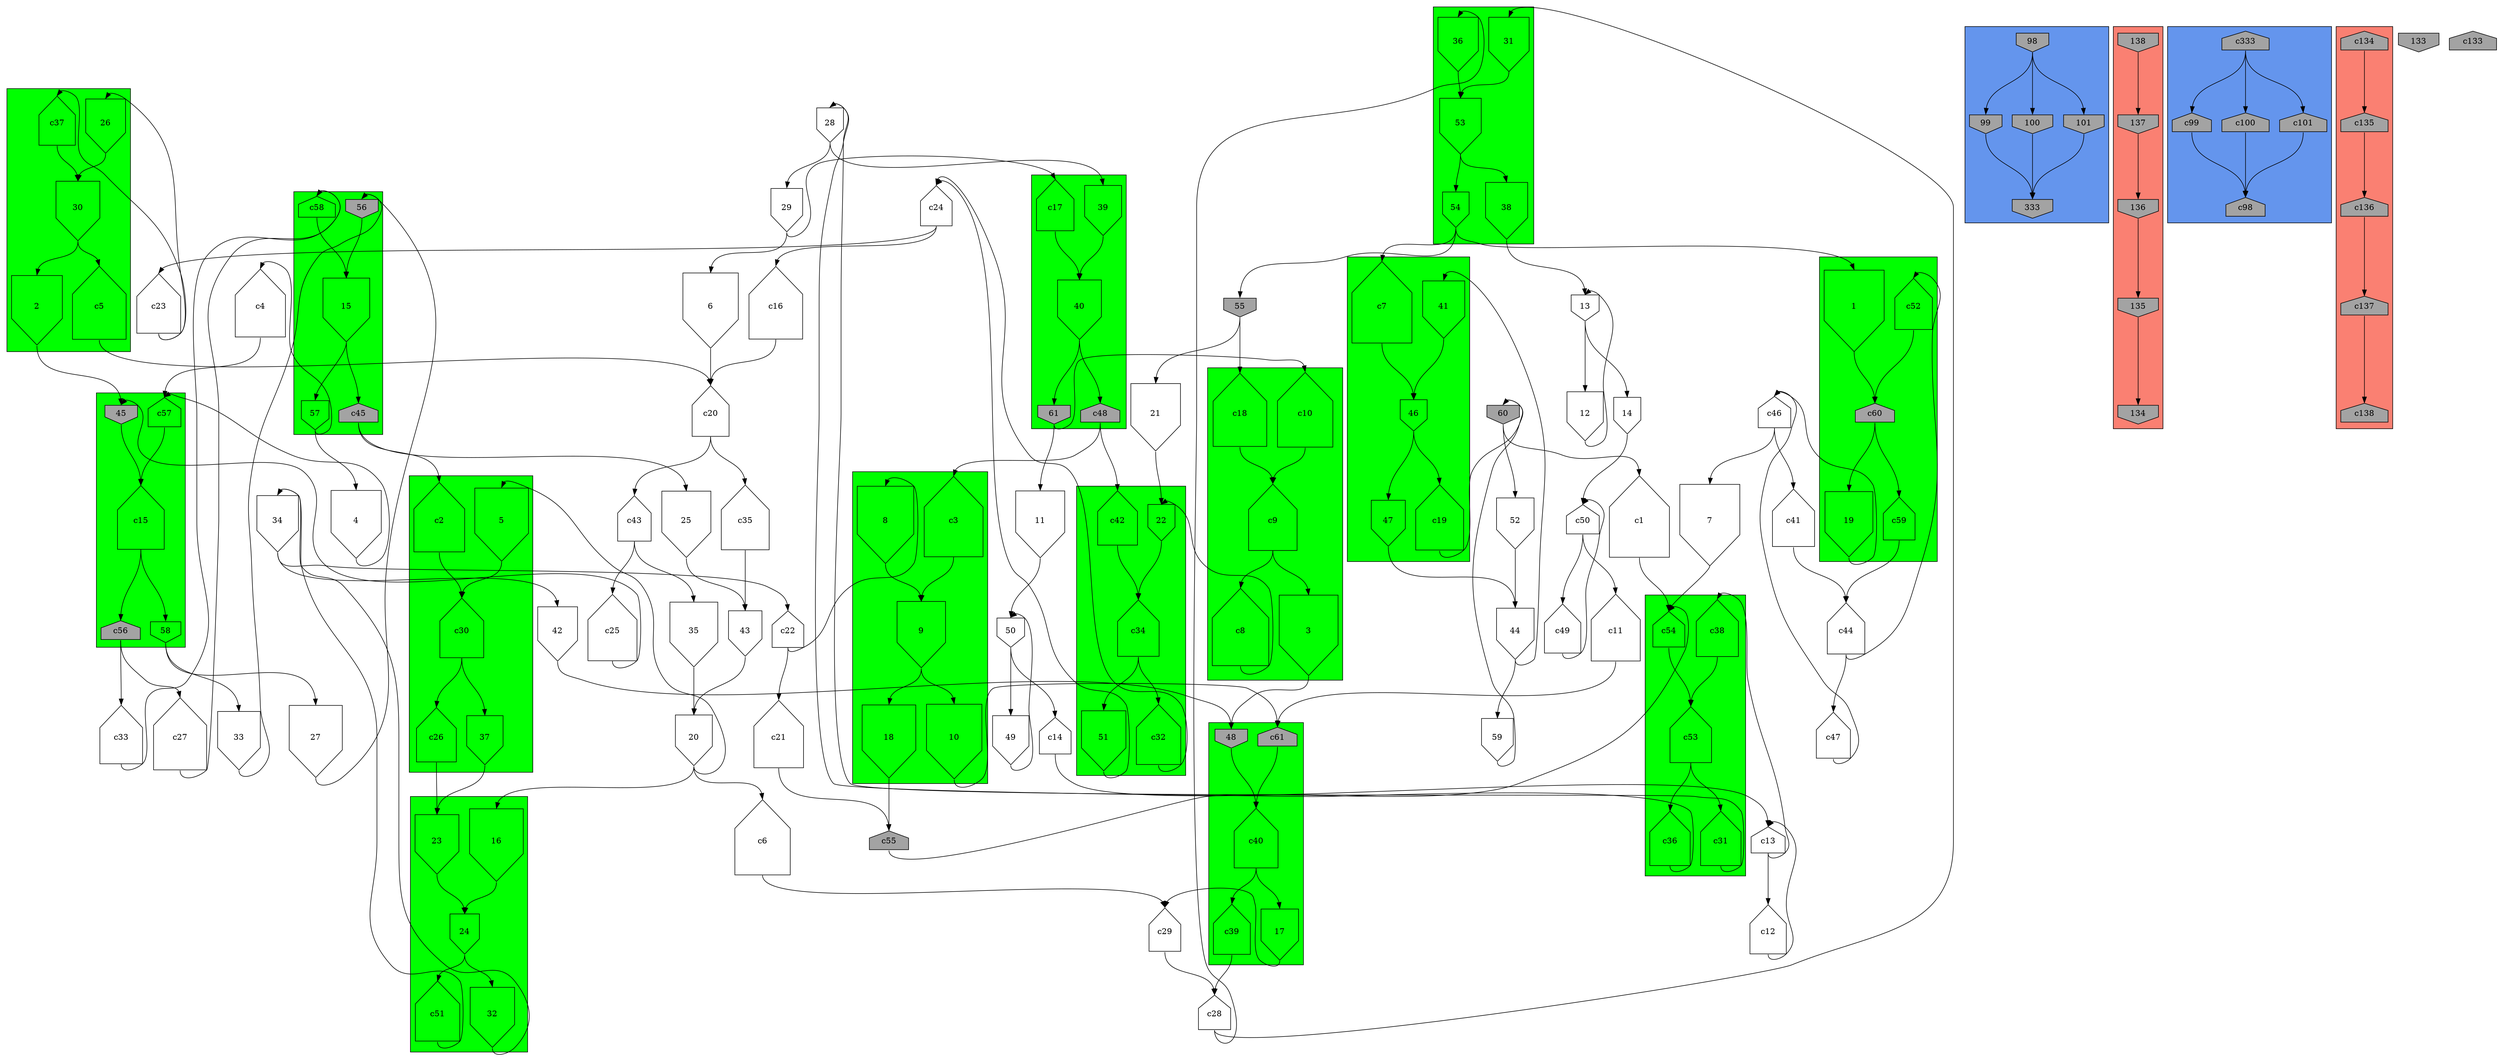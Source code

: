 digraph asm {
	size="200,200";
	node [];
	edge [headport=n,tailport=s];
	c46 [height=0.836044,width=0.556805,shape=house];
	7 [height=2.16816,width=1.444,shape=invhouse];
	28 [height=0.919292,width=0.612249,shape=invhouse];
	29 [height=1.14988,width=0.765819,shape=invhouse];
	6 [height=1.99667,width=1.32978,shape=invhouse];
	c20 [height=1.3414,width=0.893369,shape=house];
	c43 [height=1.2093,width=0.805391,shape=house];
	c25 [height=1.76464,width=1.17525,shape=house];
	c27 [height=1.90989,width=1.27199,shape=house];
	34 [height=1.49932,width=0.99855,shape=invhouse];
	c22 [height=0.976853,width=0.650584,shape=house];
	c29 [height=1.14988,width=0.765819,shape=house];
	c28 [height=0.919292,width=0.612249,shape=house];
	13 [height=0.69074,width=0.460033,shape=invhouse];
	12 [height=1.30996,width=0.872435,shape=invhouse];
	14 [height=0.976853,width=0.650584,shape=invhouse];
	c50 [height=0.775925,width=0.516766,shape=house];
	c11 [height=1.77197,width=1.18013,shape=house];
	c49 [height=1.30674,width=0.870289,shape=house];
	60 [height=0.5,width=0.333,shape=invhouse,style=filled,fillcolor=gray64];
	c1 [height=2.17182,width=1.44644,shape=house];
	52 [height=1.36061,width=0.906166,shape=invhouse];
	44 [height=1.35834,width=0.904657,shape=invhouse];
	59 [height=1.14063,width=0.759658,shape=invhouse];
	55 [height=0.5,width=0.333,shape=invhouse,style=filled,fillcolor=gray64];
	42 [height=1.44807,width=0.964415,shape=invhouse];
	c24 [height=1.07057,width=0.713002,shape=house];
	c16 [height=1.93209,width=1.28677,shape=house];
	c23 [height=1.57662,width=1.05003,shape=house];
	11 [height=1.77197,width=1.18013,shape=invhouse];
	50 [height=0.775925,width=0.516766,shape=invhouse];
	c14 [height=0.976853,width=0.650584,shape=house];
	c13 [height=0.69074,width=0.460033,shape=house];
	c12 [height=1.30996,width=0.872435,shape=house];
	49 [height=1.30674,width=0.870289,shape=invhouse];
	21 [height=1.78631,width=1.18968,shape=invhouse];
	c6 [height=1.99667,width=1.32978,shape=house];
	20 [height=1.3414,width=0.893369,shape=invhouse];
	43 [height=1.2093,width=0.805391,shape=invhouse];
	25 [height=1.76464,width=1.17525,shape=invhouse];
	c35 [height=1.72428,width=1.14837,shape=house];
	35 [height=1.72428,width=1.14837,shape=invhouse];
	c55 [height=0.5,width=0.333,shape=house,style=filled,fillcolor=gray64];
	c21 [height=1.78631,width=1.18968,shape=house];
	c4 [height=1.80965,width=1.20523,shape=house];
	4 [height=1.80965,width=1.20523,shape=invhouse];
	27 [height=1.90989,width=1.27199,shape=invhouse];
	33 [height=1.54965,width=1.03206,shape=invhouse];
	c33 [height=1.54965,width=1.03206,shape=house];
	c41 [height=1.52657,width=1.0167,shape=house];
	c44 [height=1.35834,width=0.904657,shape=house];
	c47 [height=1.22121,width=0.813328,shape=house];
subgraph cluster_R1_c52_c60_19_c59 {
	1 [height=2.17182,width=1.44644,shape=invhouse];
	c52 [height=1.36061,width=0.906166,shape=house];
	c60 [height=0.5,width=0.333,shape=house,style=filled,fillcolor=gray64];
	19 [height=1.73527,width=1.15569,shape=invhouse];
	c59 [height=1.14063,width=0.759658,shape=house];
	style=filled;
	fillcolor=green;
}
subgraph cluster_Rc38_c54_c53_c31_c36 {
	c38 [height=1.52045,width=1.01262,shape=house];
	c54 [height=0.95031,width=0.632907,shape=house];
	c53 [height=1.49261,width=0.994079,shape=house];
	c31 [height=1.45045,width=0.965999,shape=house];
	c36 [height=1.45045,width=0.965999,shape=house];
	style=filled;
	fillcolor=green;
}
subgraph cluster_R45_c57_c15_c56_58 {
	45 [height=0.5,width=0.333,shape=invhouse,style=filled,fillcolor=gray64];
	c57 [height=0.775925,width=0.516766,shape=house];
	c15 [height=1.6973,width=1.1304,shape=house];
	c56 [height=0.5,width=0.333,shape=house,style=filled,fillcolor=gray64];
	58 [height=0.548662,width=0.365409,shape=invhouse];
	style=filled;
	fillcolor=green;
}
subgraph cluster_R56_c58_15_c45_57 {
	56 [height=0.5,width=0.333,shape=invhouse,style=filled,fillcolor=gray64];
	c58 [height=0.548662,width=0.365409,shape=house];
	15 [height=1.6973,width=1.1304,shape=invhouse];
	c45 [height=0.5,width=0.333,shape=house,style=filled,fillcolor=gray64];
	57 [height=0.775925,width=0.516766,shape=invhouse];
	style=filled;
	fillcolor=green;
}
subgraph cluster_Rc2_5_c30_c26_37 {
	c2 [height=1.8448,width=1.22864,shape=house];
	5 [height=1.9433,width=1.29424,shape=invhouse];
	c30 [height=1.58863,width=1.05803,shape=house];
	c26 [height=1.43812,width=0.957787,shape=house];
	37 [height=1.30996,width=0.872435,shape=invhouse];
	style=filled;
	fillcolor=green;
}
subgraph cluster_R16_23_24_c51_32 {
	16 [height=1.93209,width=1.28677,shape=invhouse];
	23 [height=1.57662,width=1.05003,shape=invhouse];
	24 [height=1.07057,width=0.713002,shape=invhouse];
	c51 [height=1.59656,width=1.06331,shape=house];
	32 [height=1.59656,width=1.06331,shape=invhouse];
	style=filled;
	fillcolor=green;
}
subgraph cluster_Rc3_8_9_10_18 {
	c3 [height=2.13322,width=1.42073,shape=house];
	8 [height=2.04936,width=1.36487,shape=invhouse];
	9 [height=1.76166,width=1.17327,shape=invhouse];
	10 [height=1.99196,width=1.32665,shape=invhouse];
	18 [height=1.93928,width=1.29156,shape=invhouse];
	style=filled;
	fillcolor=green;
}
subgraph cluster_R48_c61_c40_17_c39 {
	48 [height=0.5,width=0.333,shape=invhouse,style=filled,fillcolor=gray64];
	c61 [height=0.5,width=0.333,shape=house,style=filled,fillcolor=gray64];
	c40 [height=1.57662,width=1.05003,shape=house];
	17 [height=1.35834,width=0.904657,shape=invhouse];
	c39 [height=1.32794,width=0.884409,shape=house];
	style=filled;
	fillcolor=green;
}
subgraph cluster_R31_36_53_38_54 {
	31 [height=1.45045,width=0.965999,shape=invhouse];
	36 [height=1.45045,width=0.965999,shape=invhouse];
	53 [height=1.49261,width=0.994079,shape=invhouse];
	38 [height=1.52045,width=1.01262,shape=invhouse];
	54 [height=0.95031,width=0.632907,shape=invhouse];
	style=filled;
	fillcolor=green;
}
subgraph cluster_Rc7_41_46_c19_47 {
	c7 [height=2.16816,width=1.444,shape=house];
	41 [height=1.52657,width=1.0167,shape=invhouse];
	46 [height=0.836044,width=0.556805,shape=invhouse];
	c19 [height=1.73527,width=1.15569,shape=house];
	47 [height=1.22121,width=0.813328,shape=invhouse];
	style=filled;
	fillcolor=green;
}
subgraph cluster_Rc10_c18_c9_3_c8 {
	c10 [height=1.99196,width=1.32665,shape=house];
	c18 [height=1.93928,width=1.29156,shape=house];
	c9 [height=1.76166,width=1.17327,shape=house];
	3 [height=2.13322,width=1.42073,shape=invhouse];
	c8 [height=2.04936,width=1.36487,shape=house];
	style=filled;
	fillcolor=green;
}
subgraph cluster_R22_c42_c34_c32_51 {
	22 [height=0.976853,width=0.650584,shape=invhouse];
	c42 [height=1.44807,width=0.964415,shape=house];
	c34 [height=1.49932,width=0.99855,shape=house];
	c32 [height=1.59656,width=1.06331,shape=house];
	51 [height=1.59656,width=1.06331,shape=invhouse];
	style=filled;
	fillcolor=green;
}
subgraph cluster_R26_c37_30_2_c5 {
	26 [height=1.43812,width=0.957787,shape=invhouse];
	c37 [height=1.30996,width=0.872435,shape=house];
	30 [height=1.58863,width=1.05803,shape=invhouse];
	2 [height=1.8448,width=1.22864,shape=invhouse];
	c5 [height=1.9433,width=1.29424,shape=house];
	style=filled;
	fillcolor=green;
}
subgraph cluster_Rc17_39_40_c48_61 {
	c17 [height=1.35834,width=0.904657,shape=house];
	39 [height=1.32794,width=0.884409,shape=invhouse];
	40 [height=1.57662,width=1.05003,shape=invhouse];
	c48 [height=0.5,width=0.333,shape=house,style=filled,fillcolor=gray64];
	61 [height=0.5,width=0.333,shape=invhouse,style=filled,fillcolor=gray64];
	style=filled;
	fillcolor=green;
}
subgraph cluster_B98_99_100_101_333 {
	98 [height=0.5,width=0.333,shape=invhouse,style=filled,fillcolor=gray64];
	99 [height=0.5,width=0.333,shape=invhouse,style=filled,fillcolor=gray64];
	100 [height=0.5,width=0.333,shape=invhouse,style=filled,fillcolor=gray64];
	101 [height=0.5,width=0.333,shape=invhouse,style=filled,fillcolor=gray64];
	333 [height=0.5,width=0.333,shape=invhouse,style=filled,fillcolor=gray64];
	style=filled;
	fillcolor=cornflowerblue;
}
subgraph cluster_C138_137_136_135_134 {
	138 [height=0.5,width=0.333,shape=invhouse,style=filled,fillcolor=gray64];
	137 [height=0.5,width=0.333,shape=invhouse,style=filled,fillcolor=gray64];
	136 [height=0.5,width=0.333,shape=invhouse,style=filled,fillcolor=gray64];
	135 [height=0.5,width=0.333,shape=invhouse,style=filled,fillcolor=gray64];
	134 [height=0.5,width=0.333,shape=invhouse,style=filled,fillcolor=gray64];
	style=filled;
	fillcolor=salmon;
}
subgraph cluster_Bc333_c99_c100_c101_c98 {
	c333 [height=0.5,width=0.333,shape=house,style=filled,fillcolor=gray64];
	c99 [height=0.5,width=0.333,shape=house,style=filled,fillcolor=gray64];
	c100 [height=0.5,width=0.333,shape=house,style=filled,fillcolor=gray64];
	c101 [height=0.5,width=0.333,shape=house,style=filled,fillcolor=gray64];
	c98 [height=0.5,width=0.333,shape=house,style=filled,fillcolor=gray64];
	style=filled;
	fillcolor=cornflowerblue;
}
subgraph cluster_Cc134_c135_c136_c137_c138 {
	c134 [height=0.5,width=0.333,shape=house,style=filled,fillcolor=gray64];
	c135 [height=0.5,width=0.333,shape=house,style=filled,fillcolor=gray64];
	c136 [height=0.5,width=0.333,shape=house,style=filled,fillcolor=gray64];
	c137 [height=0.5,width=0.333,shape=house,style=filled,fillcolor=gray64];
	c138 [height=0.5,width=0.333,shape=house,style=filled,fillcolor=gray64];
	style=filled;
	fillcolor=salmon;
}
	133 [height=0.5,width=0.333,shape=invhouse,style=filled,fillcolor=gray64];
	c133 [height=0.5,width=0.333,shape=house,style=filled,fillcolor=gray64];
	1 -> c60
	c60 -> 19
	c60 -> c59
	19 -> c46
	c46 -> 7
	c46 -> c41
	7 -> c54
	c54 -> c53
	c53 -> c31
	c53 -> c36
	c31 -> 28
	28 -> 29
	28 -> 39
	29 -> 6
	29 -> c17
	6 -> c20
	c20 -> c43
	c20 -> c35
	c43 -> c25
	c43 -> 35
	c25 -> 45
	45 -> c15
	c15 -> c56
	c15 -> 58
	c56 -> c27
	c56 -> c33
	c27 -> c58
	c58 -> 15
	15 -> c45
	15 -> 57
	c45 -> c2
	c45 -> 25
	c2 -> c30
	c30 -> c26
	c30 -> 37
	c26 -> 23
	23 -> 24
	24 -> c51
	24 -> 32
	c51 -> 34
	34 -> c22
	34 -> 42
	c22 -> 8
	c22 -> c21
	8 -> 9
	9 -> 10
	9 -> 18
	10 -> c61
	c61 -> c40
	c40 -> 17
	c40 -> c39
	17 -> c29
	c29 -> c28
	c28 -> 31
	c28 -> 36
	31 -> 53
	53 -> 38
	53 -> 54
	38 -> 13
	13 -> 12
	13 -> 14
	12 -> 13
	14 -> c50
	c50 -> c11
	c50 -> c49
	c11 -> c61
	c49 -> c50
	54 -> 1
	54 -> c7
	54 -> 55
	c7 -> 46
	46 -> c19
	46 -> 47
	c19 -> 60
	60 -> c1
	60 -> 52
	c1 -> c54
	52 -> 44
	44 -> 41
	44 -> 59
	41 -> 46
	59 -> 60
	47 -> 44
	55 -> c18
	55 -> 21
	c18 -> c9
	c9 -> 3
	c9 -> c8
	3 -> 48
	48 -> c40
	42 -> 48
	c8 -> 22
	22 -> c34
	c34 -> c32
	c34 -> 51
	c32 -> c24
	c24 -> c16
	c24 -> c23
	c16 -> c20
	c23 -> c37
	c23 -> 26
	c37 -> 30
	30 -> 2
	30 -> c5
	2 -> 45
	c5 -> c20
	26 -> 30
	51 -> c24
	c42 -> c34
	c48 -> c3
	c48 -> c42
	c3 -> 9
	40 -> c48
	40 -> 61
	61 -> c10
	61 -> 11
	c10 -> c9
	11 -> 50
	50 -> c14
	50 -> 49
	c14 -> c13
	c13 -> c12
	c13 -> c38
	c12 -> c13
	c38 -> c53
	49 -> 50
	c17 -> 40
	39 -> 40
	21 -> 22
	36 -> 53
	c39 -> c28
	c6 -> c29
	20 -> 5
	20 -> c6
	20 -> 16
	5 -> c30
	16 -> 24
	43 -> 20
	25 -> 43
	c35 -> 43
	35 -> 20
	18 -> c55
	c55 -> c54
	c21 -> c55
	32 -> 34
	37 -> 23
	57 -> c4
	57 -> 4
	c4 -> c57
	c57 -> c15
	4 -> c57
	56 -> 15
	27 -> 56
	58 -> 27
	58 -> 33
	33 -> 56
	c33 -> c58
	c36 -> 28
	c41 -> c44
	c44 -> c52
	c44 -> c47
	c52 -> c60
	c47 -> c46
	c59 -> c44
	98 -> 99
	98 -> 100
	98 -> 101
	99 -> 333
	100 -> 333
	101 -> 333
	138 -> 137
	137 -> 136
	136 -> 135
	135 -> 134
	c333 -> c99
	c333 -> c100
	c333 -> c101
	c99 -> c98
	c100 -> c98
	c101 -> c98
	c134 -> c135
	c135 -> c136
	c136 -> c137
	c137 -> c138
}